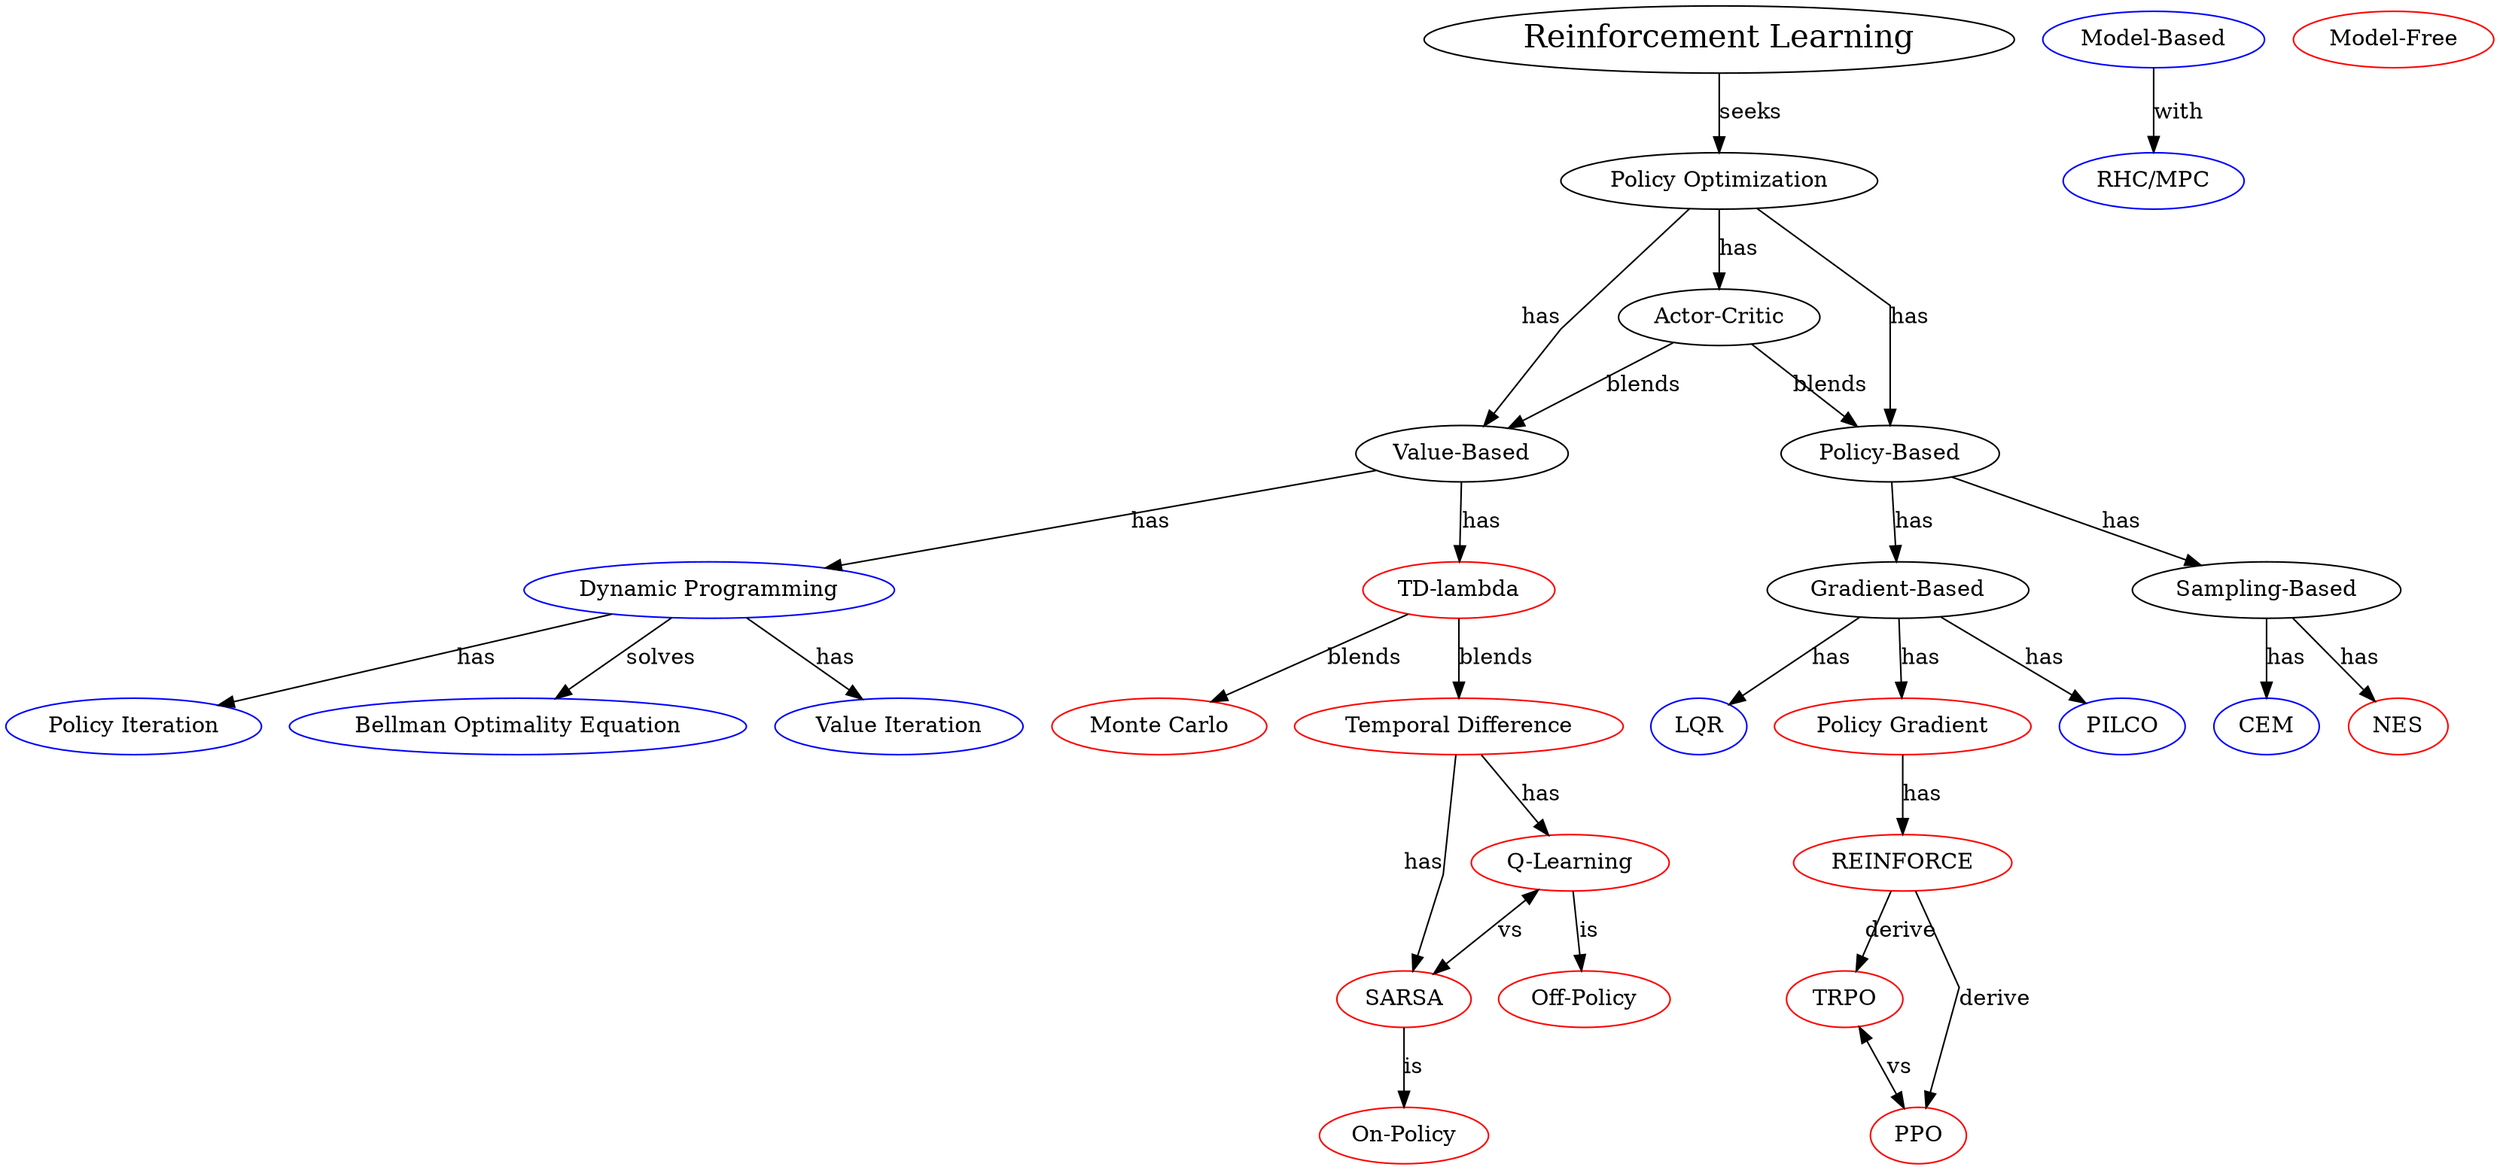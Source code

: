 digraph G{
  layout="dot";
  splines=false;
  overlap=false;
  rankdir="TB";  // Top-down layout. Try LR for left-right layout.
  compound = true; // Allow edges between clusters.
  // Concepts
  "Reinforcement Learning" [fontsize=20,href="./html/reinforcement_learning.html"];
  "Policy Optimization" [href="./html/policy_optimization.html"];
  "Value-Based" [href="./html/value_based.html"];
  "Policy-Based" [href="./html/policy_based.html"];
  "Actor-Critic" [href="./html/actor_critic.html"];
  "Gradient-Based" [href="./html/gradient_based_mbrl.html"];
  "Sampling-Based" [href="./html/sampling_based_mbrl.html"];
  "Model-Based" [color=blue,href="./html/model_based.html"];
  "Model-Free" [color=red,href="./html/model_free.html"];
  "RHC/MPC" [color=blue,href="./html/rhc_or_mpc.html"];
  "PILCO" [color=blue,href="./html/pilco.html"];
  "Dynamic Programming" [color=blue,href="./html/dynamic_programming.html"];
  "Value Iteration" [color=blue,href="./html/value_iteration.html"];
  "Policy Iteration" [color=blue,href="./html/policy_iteration.html"];
  "Bellman Optimality Equation" [color=blue,href="./html/bellman.html"];
  "LQR" [color=blue,href="./html/lqr.html"];
  "CEM" [color=blue,href="./html/cem.html"];
  "Policy Gradient" [color=red,href="./html/policy_gradient.html"];
  "REINFORCE" [color=red,href="./html/reinforce.html"];
  "TRPO" [color=red,href="./html/trpo.html"];
  "PPO" [color=red,href="./html/ppo.html"];
  "SARSA" [color=red,href="./html/sarsa.html"];
  "Q-Learning" [color=red,href="./html/q_learning.html"];
  "On-Policy" [color=red,href="./html/on_policy.html"];
  "Off-Policy" [color=red,href="./html/off_policy.html"];
  "Monte Carlo" [color=red,href="./html/monte_carlo.html"];
  "Temporal Difference" [color=red,href="./html/temporal_difference.html"];
  "TD-lambda" [color=red,href="./html/td_lambda.html"];
  "NES" [color=red,href="./html/nes.html"];

  // Relationship
  "Reinforcement Learning" -> "Policy Optimization" [label="seeks"];

  "Policy Optimization" -> "Value-Based" [label="has"];
  "Policy Optimization" -> "Policy-Based" [label="has"];
  "Policy Optimization" -> "Actor-Critic" [label="has"];

  "Value-Based" -> "TD-lambda" [label="has"];
  "Value-Based" -> "Dynamic Programming" [label="has"];

  "Policy-Based" -> "Gradient-Based" [label="has"];
  "Policy-Based" -> "Sampling-Based" [label="has"];

  "Actor-Critic" -> "Value-Based" [label="blends"];
  "Actor-Critic" -> "Policy-Based" [label="blends"];

  "TD-lambda" -> "Monte Carlo" [label="blends"];
  "TD-lambda" -> "Temporal Difference" [label="blends"];

  "Dynamic Programming" -> "Bellman Optimality Equation" [label="solves"];
  // "Dynamic Programming" -> "Model-Based" [label="is"];
  "Dynamic Programming" -> "Value Iteration" [label="has"];
  "Dynamic Programming" -> "Policy Iteration" [label="has"];

  "Gradient-Based" -> "PILCO" [label="has"];
  "Gradient-Based" -> "LQR" [label="has"];
  "Gradient-Based" -> "Policy Gradient" [label="has" href="./html/from_policy_gradient_to_policy_based.html"];

  "Sampling-Based" -> "CEM" [label="has"];
  "Sampling-Based" -> "NES" [label="has"];

  "Policy Gradient" -> "REINFORCE" [label="has"];
  "REINFORCE" -> "TRPO" [label="derive",labelfloat=false];
  "REINFORCE" -> "PPO" [label="derive"];
  "TRPO" -> "PPO" [label="vs",dir=both,href="./html/from_trpo_to_ppo.html"];

  "Temporal Difference" -> "SARSA" [label="has"];
  "Temporal Difference" -> "Q-Learning" [label="has"];

  "SARSA" -> "On-Policy" [label="is"];

  "Q-Learning" -> "Off-Policy" [label="is"];

  "Q-Learning" -> "SARSA" [label="vs",dir=both,href="./html/from_q_learning_to_sarsa.html"];

  "Model-Based" -> "RHC/MPC" [label="with"];
}
